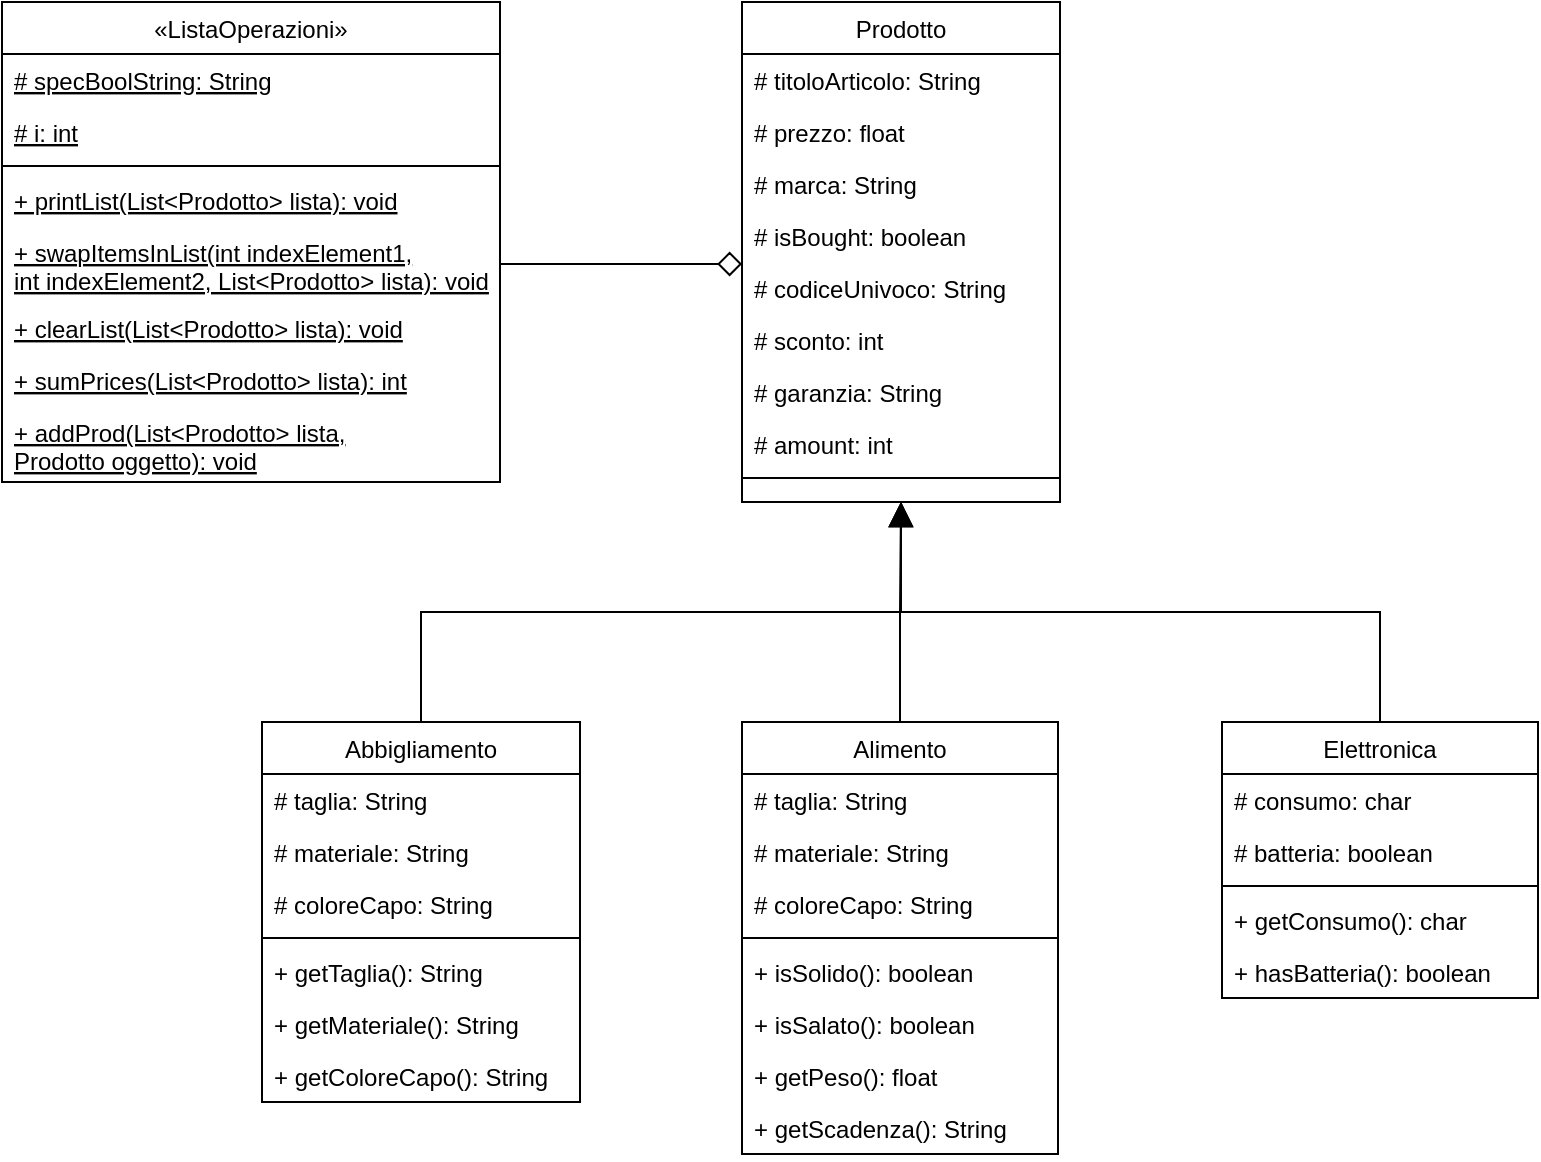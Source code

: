 <mxfile version="25.0.3">
  <diagram id="C5RBs43oDa-KdzZeNtuy" name="Page-1">
    <mxGraphModel dx="1050" dy="569" grid="1" gridSize="10" guides="1" tooltips="1" connect="1" arrows="1" fold="1" page="1" pageScale="1" pageWidth="827" pageHeight="1169" math="0" shadow="0">
      <root>
        <mxCell id="WIyWlLk6GJQsqaUBKTNV-0" />
        <mxCell id="WIyWlLk6GJQsqaUBKTNV-1" parent="WIyWlLk6GJQsqaUBKTNV-0" />
        <mxCell id="cco_EYm3_aqh7Sbk0D8X-5" value="Prodotto" style="swimlane;fontStyle=0;align=center;verticalAlign=top;childLayout=stackLayout;horizontal=1;startSize=26;horizontalStack=0;resizeParent=1;resizeLast=0;collapsible=1;marginBottom=0;rounded=0;shadow=0;strokeWidth=1;" vertex="1" parent="WIyWlLk6GJQsqaUBKTNV-1">
          <mxGeometry x="401" y="40" width="159" height="250" as="geometry">
            <mxRectangle x="230" y="140" width="160" height="26" as="alternateBounds" />
          </mxGeometry>
        </mxCell>
        <mxCell id="cco_EYm3_aqh7Sbk0D8X-6" value="# titoloArticolo: String&#xa;" style="text;align=left;verticalAlign=top;spacingLeft=4;spacingRight=4;overflow=hidden;rotatable=0;points=[[0,0.5],[1,0.5]];portConstraint=eastwest;" vertex="1" parent="cco_EYm3_aqh7Sbk0D8X-5">
          <mxGeometry y="26" width="159" height="26" as="geometry" />
        </mxCell>
        <mxCell id="cco_EYm3_aqh7Sbk0D8X-7" value="# prezzo: float&#xa;" style="text;align=left;verticalAlign=top;spacingLeft=4;spacingRight=4;overflow=hidden;rotatable=0;points=[[0,0.5],[1,0.5]];portConstraint=eastwest;" vertex="1" parent="cco_EYm3_aqh7Sbk0D8X-5">
          <mxGeometry y="52" width="159" height="26" as="geometry" />
        </mxCell>
        <mxCell id="cco_EYm3_aqh7Sbk0D8X-11" value="# marca: String&#xa;" style="text;align=left;verticalAlign=top;spacingLeft=4;spacingRight=4;overflow=hidden;rotatable=0;points=[[0,0.5],[1,0.5]];portConstraint=eastwest;" vertex="1" parent="cco_EYm3_aqh7Sbk0D8X-5">
          <mxGeometry y="78" width="159" height="26" as="geometry" />
        </mxCell>
        <mxCell id="cco_EYm3_aqh7Sbk0D8X-10" value="# isBought: boolean&#xa;" style="text;align=left;verticalAlign=top;spacingLeft=4;spacingRight=4;overflow=hidden;rotatable=0;points=[[0,0.5],[1,0.5]];portConstraint=eastwest;" vertex="1" parent="cco_EYm3_aqh7Sbk0D8X-5">
          <mxGeometry y="104" width="159" height="26" as="geometry" />
        </mxCell>
        <mxCell id="cco_EYm3_aqh7Sbk0D8X-12" value="# codiceUnivoco: String&#xa;" style="text;align=left;verticalAlign=top;spacingLeft=4;spacingRight=4;overflow=hidden;rotatable=0;points=[[0,0.5],[1,0.5]];portConstraint=eastwest;" vertex="1" parent="cco_EYm3_aqh7Sbk0D8X-5">
          <mxGeometry y="130" width="159" height="26" as="geometry" />
        </mxCell>
        <mxCell id="cco_EYm3_aqh7Sbk0D8X-13" value="# sconto: int&#xa;" style="text;align=left;verticalAlign=top;spacingLeft=4;spacingRight=4;overflow=hidden;rotatable=0;points=[[0,0.5],[1,0.5]];portConstraint=eastwest;" vertex="1" parent="cco_EYm3_aqh7Sbk0D8X-5">
          <mxGeometry y="156" width="159" height="26" as="geometry" />
        </mxCell>
        <mxCell id="cco_EYm3_aqh7Sbk0D8X-14" value="# garanzia: String&#xa;" style="text;align=left;verticalAlign=top;spacingLeft=4;spacingRight=4;overflow=hidden;rotatable=0;points=[[0,0.5],[1,0.5]];portConstraint=eastwest;" vertex="1" parent="cco_EYm3_aqh7Sbk0D8X-5">
          <mxGeometry y="182" width="159" height="26" as="geometry" />
        </mxCell>
        <mxCell id="cco_EYm3_aqh7Sbk0D8X-15" value="# amount: int&#xa;&#xa;" style="text;align=left;verticalAlign=top;spacingLeft=4;spacingRight=4;overflow=hidden;rotatable=0;points=[[0,0.5],[1,0.5]];portConstraint=eastwest;" vertex="1" parent="cco_EYm3_aqh7Sbk0D8X-5">
          <mxGeometry y="208" width="159" height="26" as="geometry" />
        </mxCell>
        <mxCell id="cco_EYm3_aqh7Sbk0D8X-8" value="" style="line;html=1;strokeWidth=1;align=left;verticalAlign=middle;spacingTop=-1;spacingLeft=3;spacingRight=3;rotatable=0;labelPosition=right;points=[];portConstraint=eastwest;" vertex="1" parent="cco_EYm3_aqh7Sbk0D8X-5">
          <mxGeometry y="234" width="159" height="8" as="geometry" />
        </mxCell>
        <mxCell id="cco_EYm3_aqh7Sbk0D8X-16" value="«ListaOperazioni»" style="swimlane;fontStyle=0;align=center;verticalAlign=top;childLayout=stackLayout;horizontal=1;startSize=26;horizontalStack=0;resizeParent=1;resizeLast=0;collapsible=1;marginBottom=0;rounded=0;shadow=0;strokeWidth=1;" vertex="1" parent="WIyWlLk6GJQsqaUBKTNV-1">
          <mxGeometry x="31" y="40" width="249" height="240" as="geometry">
            <mxRectangle x="230" y="140" width="160" height="26" as="alternateBounds" />
          </mxGeometry>
        </mxCell>
        <mxCell id="cco_EYm3_aqh7Sbk0D8X-17" value="# specBoolString: String&#xa;" style="text;align=left;verticalAlign=top;spacingLeft=4;spacingRight=4;overflow=hidden;rotatable=0;points=[[0,0.5],[1,0.5]];portConstraint=eastwest;fontStyle=4" vertex="1" parent="cco_EYm3_aqh7Sbk0D8X-16">
          <mxGeometry y="26" width="249" height="26" as="geometry" />
        </mxCell>
        <mxCell id="cco_EYm3_aqh7Sbk0D8X-18" value="# i: int&#xa;" style="text;align=left;verticalAlign=top;spacingLeft=4;spacingRight=4;overflow=hidden;rotatable=0;points=[[0,0.5],[1,0.5]];portConstraint=eastwest;fontStyle=4" vertex="1" parent="cco_EYm3_aqh7Sbk0D8X-16">
          <mxGeometry y="52" width="249" height="26" as="geometry" />
        </mxCell>
        <mxCell id="cco_EYm3_aqh7Sbk0D8X-25" value="" style="line;html=1;strokeWidth=1;align=left;verticalAlign=middle;spacingTop=-1;spacingLeft=3;spacingRight=3;rotatable=0;labelPosition=right;points=[];portConstraint=eastwest;" vertex="1" parent="cco_EYm3_aqh7Sbk0D8X-16">
          <mxGeometry y="78" width="249" height="8" as="geometry" />
        </mxCell>
        <mxCell id="cco_EYm3_aqh7Sbk0D8X-26" value="+ printList(List&lt;Prodotto&gt; lista): void&#xa;" style="text;align=left;verticalAlign=top;spacingLeft=4;spacingRight=4;overflow=hidden;rotatable=0;points=[[0,0.5],[1,0.5]];portConstraint=eastwest;fontStyle=4" vertex="1" parent="cco_EYm3_aqh7Sbk0D8X-16">
          <mxGeometry y="86" width="249" height="26" as="geometry" />
        </mxCell>
        <mxCell id="cco_EYm3_aqh7Sbk0D8X-28" value="+ swapItemsInList(int indexElement1, &#xa;int indexElement2, List&lt;Prodotto&gt; lista): void&#xa;" style="text;align=left;verticalAlign=top;spacingLeft=4;spacingRight=4;overflow=hidden;rotatable=0;points=[[0,0.5],[1,0.5]];portConstraint=eastwest;fontStyle=4" vertex="1" parent="cco_EYm3_aqh7Sbk0D8X-16">
          <mxGeometry y="112" width="249" height="38" as="geometry" />
        </mxCell>
        <mxCell id="cco_EYm3_aqh7Sbk0D8X-29" value="+ clearList(List&lt;Prodotto&gt; lista): void&#xa;" style="text;align=left;verticalAlign=top;spacingLeft=4;spacingRight=4;overflow=hidden;rotatable=0;points=[[0,0.5],[1,0.5]];portConstraint=eastwest;fontStyle=4" vertex="1" parent="cco_EYm3_aqh7Sbk0D8X-16">
          <mxGeometry y="150" width="249" height="26" as="geometry" />
        </mxCell>
        <mxCell id="cco_EYm3_aqh7Sbk0D8X-30" value="+ sumPrices(List&lt;Prodotto&gt; lista): int&#xa;" style="text;align=left;verticalAlign=top;spacingLeft=4;spacingRight=4;overflow=hidden;rotatable=0;points=[[0,0.5],[1,0.5]];portConstraint=eastwest;fontStyle=4" vertex="1" parent="cco_EYm3_aqh7Sbk0D8X-16">
          <mxGeometry y="176" width="249" height="26" as="geometry" />
        </mxCell>
        <mxCell id="cco_EYm3_aqh7Sbk0D8X-31" value="+ addProd(List&lt;Prodotto&gt; lista,&#xa;Prodotto oggetto): void&#xa;" style="text;align=left;verticalAlign=top;spacingLeft=4;spacingRight=4;overflow=hidden;rotatable=0;points=[[0,0.5],[1,0.5]];portConstraint=eastwest;fontStyle=4" vertex="1" parent="cco_EYm3_aqh7Sbk0D8X-16">
          <mxGeometry y="202" width="249" height="38" as="geometry" />
        </mxCell>
        <mxCell id="cco_EYm3_aqh7Sbk0D8X-78" style="edgeStyle=elbowEdgeStyle;rounded=0;orthogonalLoop=1;jettySize=auto;html=1;exitX=0.5;exitY=0;exitDx=0;exitDy=0;endSize=10;endArrow=block;endFill=1;elbow=vertical;" edge="1" parent="WIyWlLk6GJQsqaUBKTNV-1" source="cco_EYm3_aqh7Sbk0D8X-32" target="cco_EYm3_aqh7Sbk0D8X-5">
          <mxGeometry relative="1" as="geometry" />
        </mxCell>
        <mxCell id="cco_EYm3_aqh7Sbk0D8X-32" value="Abbigliamento" style="swimlane;fontStyle=0;align=center;verticalAlign=top;childLayout=stackLayout;horizontal=1;startSize=26;horizontalStack=0;resizeParent=1;resizeLast=0;collapsible=1;marginBottom=0;rounded=0;shadow=0;strokeWidth=1;" vertex="1" parent="WIyWlLk6GJQsqaUBKTNV-1">
          <mxGeometry x="161" y="400" width="159" height="190" as="geometry">
            <mxRectangle x="230" y="140" width="160" height="26" as="alternateBounds" />
          </mxGeometry>
        </mxCell>
        <mxCell id="cco_EYm3_aqh7Sbk0D8X-33" value="# taglia: String&#xa;" style="text;align=left;verticalAlign=top;spacingLeft=4;spacingRight=4;overflow=hidden;rotatable=0;points=[[0,0.5],[1,0.5]];portConstraint=eastwest;" vertex="1" parent="cco_EYm3_aqh7Sbk0D8X-32">
          <mxGeometry y="26" width="159" height="26" as="geometry" />
        </mxCell>
        <mxCell id="cco_EYm3_aqh7Sbk0D8X-42" value="# materiale: String&#xa;" style="text;align=left;verticalAlign=top;spacingLeft=4;spacingRight=4;overflow=hidden;rotatable=0;points=[[0,0.5],[1,0.5]];portConstraint=eastwest;" vertex="1" parent="cco_EYm3_aqh7Sbk0D8X-32">
          <mxGeometry y="52" width="159" height="26" as="geometry" />
        </mxCell>
        <mxCell id="cco_EYm3_aqh7Sbk0D8X-43" value="# coloreCapo: String&#xa;" style="text;align=left;verticalAlign=top;spacingLeft=4;spacingRight=4;overflow=hidden;rotatable=0;points=[[0,0.5],[1,0.5]];portConstraint=eastwest;" vertex="1" parent="cco_EYm3_aqh7Sbk0D8X-32">
          <mxGeometry y="78" width="159" height="26" as="geometry" />
        </mxCell>
        <mxCell id="cco_EYm3_aqh7Sbk0D8X-41" value="" style="line;html=1;strokeWidth=1;align=left;verticalAlign=middle;spacingTop=-1;spacingLeft=3;spacingRight=3;rotatable=0;labelPosition=right;points=[];portConstraint=eastwest;" vertex="1" parent="cco_EYm3_aqh7Sbk0D8X-32">
          <mxGeometry y="104" width="159" height="8" as="geometry" />
        </mxCell>
        <mxCell id="cco_EYm3_aqh7Sbk0D8X-44" value="+ getTaglia(): String&#xa;" style="text;align=left;verticalAlign=top;spacingLeft=4;spacingRight=4;overflow=hidden;rotatable=0;points=[[0,0.5],[1,0.5]];portConstraint=eastwest;" vertex="1" parent="cco_EYm3_aqh7Sbk0D8X-32">
          <mxGeometry y="112" width="159" height="26" as="geometry" />
        </mxCell>
        <mxCell id="cco_EYm3_aqh7Sbk0D8X-45" value="+ getMateriale(): String&#xa;" style="text;align=left;verticalAlign=top;spacingLeft=4;spacingRight=4;overflow=hidden;rotatable=0;points=[[0,0.5],[1,0.5]];portConstraint=eastwest;" vertex="1" parent="cco_EYm3_aqh7Sbk0D8X-32">
          <mxGeometry y="138" width="159" height="26" as="geometry" />
        </mxCell>
        <mxCell id="cco_EYm3_aqh7Sbk0D8X-46" value="+ getColoreCapo(): String&#xa;" style="text;align=left;verticalAlign=top;spacingLeft=4;spacingRight=4;overflow=hidden;rotatable=0;points=[[0,0.5],[1,0.5]];portConstraint=eastwest;" vertex="1" parent="cco_EYm3_aqh7Sbk0D8X-32">
          <mxGeometry y="164" width="159" height="26" as="geometry" />
        </mxCell>
        <mxCell id="cco_EYm3_aqh7Sbk0D8X-76" style="edgeStyle=elbowEdgeStyle;rounded=0;orthogonalLoop=1;jettySize=auto;html=1;exitX=0.5;exitY=0;exitDx=0;exitDy=0;endSize=10;elbow=vertical;endArrow=block;endFill=1;" edge="1" parent="WIyWlLk6GJQsqaUBKTNV-1" source="cco_EYm3_aqh7Sbk0D8X-47" target="cco_EYm3_aqh7Sbk0D8X-5">
          <mxGeometry relative="1" as="geometry" />
        </mxCell>
        <mxCell id="cco_EYm3_aqh7Sbk0D8X-47" value="Alimento" style="swimlane;fontStyle=0;align=center;verticalAlign=top;childLayout=stackLayout;horizontal=1;startSize=26;horizontalStack=0;resizeParent=1;resizeLast=0;collapsible=1;marginBottom=0;rounded=0;shadow=0;strokeWidth=1;" vertex="1" parent="WIyWlLk6GJQsqaUBKTNV-1">
          <mxGeometry x="401" y="400" width="158" height="216" as="geometry">
            <mxRectangle x="230" y="140" width="160" height="26" as="alternateBounds" />
          </mxGeometry>
        </mxCell>
        <mxCell id="cco_EYm3_aqh7Sbk0D8X-48" value="# taglia: String&#xa;" style="text;align=left;verticalAlign=top;spacingLeft=4;spacingRight=4;overflow=hidden;rotatable=0;points=[[0,0.5],[1,0.5]];portConstraint=eastwest;" vertex="1" parent="cco_EYm3_aqh7Sbk0D8X-47">
          <mxGeometry y="26" width="158" height="26" as="geometry" />
        </mxCell>
        <mxCell id="cco_EYm3_aqh7Sbk0D8X-49" value="# materiale: String&#xa;" style="text;align=left;verticalAlign=top;spacingLeft=4;spacingRight=4;overflow=hidden;rotatable=0;points=[[0,0.5],[1,0.5]];portConstraint=eastwest;" vertex="1" parent="cco_EYm3_aqh7Sbk0D8X-47">
          <mxGeometry y="52" width="158" height="26" as="geometry" />
        </mxCell>
        <mxCell id="cco_EYm3_aqh7Sbk0D8X-50" value="# coloreCapo: String&#xa;" style="text;align=left;verticalAlign=top;spacingLeft=4;spacingRight=4;overflow=hidden;rotatable=0;points=[[0,0.5],[1,0.5]];portConstraint=eastwest;" vertex="1" parent="cco_EYm3_aqh7Sbk0D8X-47">
          <mxGeometry y="78" width="158" height="26" as="geometry" />
        </mxCell>
        <mxCell id="cco_EYm3_aqh7Sbk0D8X-51" value="" style="line;html=1;strokeWidth=1;align=left;verticalAlign=middle;spacingTop=-1;spacingLeft=3;spacingRight=3;rotatable=0;labelPosition=right;points=[];portConstraint=eastwest;" vertex="1" parent="cco_EYm3_aqh7Sbk0D8X-47">
          <mxGeometry y="104" width="158" height="8" as="geometry" />
        </mxCell>
        <mxCell id="cco_EYm3_aqh7Sbk0D8X-52" value="+ isSolido(): boolean&#xa;" style="text;align=left;verticalAlign=top;spacingLeft=4;spacingRight=4;overflow=hidden;rotatable=0;points=[[0,0.5],[1,0.5]];portConstraint=eastwest;" vertex="1" parent="cco_EYm3_aqh7Sbk0D8X-47">
          <mxGeometry y="112" width="158" height="26" as="geometry" />
        </mxCell>
        <mxCell id="cco_EYm3_aqh7Sbk0D8X-53" value="+ isSalato(): boolean&#xa;" style="text;align=left;verticalAlign=top;spacingLeft=4;spacingRight=4;overflow=hidden;rotatable=0;points=[[0,0.5],[1,0.5]];portConstraint=eastwest;" vertex="1" parent="cco_EYm3_aqh7Sbk0D8X-47">
          <mxGeometry y="138" width="158" height="26" as="geometry" />
        </mxCell>
        <mxCell id="cco_EYm3_aqh7Sbk0D8X-54" value="+ getPeso(): float&#xa;" style="text;align=left;verticalAlign=top;spacingLeft=4;spacingRight=4;overflow=hidden;rotatable=0;points=[[0,0.5],[1,0.5]];portConstraint=eastwest;" vertex="1" parent="cco_EYm3_aqh7Sbk0D8X-47">
          <mxGeometry y="164" width="158" height="26" as="geometry" />
        </mxCell>
        <mxCell id="cco_EYm3_aqh7Sbk0D8X-55" value="+ getScadenza(): String&#xa;" style="text;align=left;verticalAlign=top;spacingLeft=4;spacingRight=4;overflow=hidden;rotatable=0;points=[[0,0.5],[1,0.5]];portConstraint=eastwest;" vertex="1" parent="cco_EYm3_aqh7Sbk0D8X-47">
          <mxGeometry y="190" width="158" height="26" as="geometry" />
        </mxCell>
        <mxCell id="cco_EYm3_aqh7Sbk0D8X-77" style="edgeStyle=elbowEdgeStyle;rounded=0;orthogonalLoop=1;jettySize=auto;html=1;exitX=0.5;exitY=0;exitDx=0;exitDy=0;elbow=vertical;endSize=10;endArrow=block;endFill=1;" edge="1" parent="WIyWlLk6GJQsqaUBKTNV-1" source="cco_EYm3_aqh7Sbk0D8X-65" target="cco_EYm3_aqh7Sbk0D8X-5">
          <mxGeometry relative="1" as="geometry" />
        </mxCell>
        <mxCell id="cco_EYm3_aqh7Sbk0D8X-65" value="Elettronica" style="swimlane;fontStyle=0;align=center;verticalAlign=top;childLayout=stackLayout;horizontal=1;startSize=26;horizontalStack=0;resizeParent=1;resizeLast=0;collapsible=1;marginBottom=0;rounded=0;shadow=0;strokeWidth=1;" vertex="1" parent="WIyWlLk6GJQsqaUBKTNV-1">
          <mxGeometry x="641" y="400" width="158" height="138" as="geometry">
            <mxRectangle x="230" y="140" width="160" height="26" as="alternateBounds" />
          </mxGeometry>
        </mxCell>
        <mxCell id="cco_EYm3_aqh7Sbk0D8X-66" value="# consumo: char&#xa;" style="text;align=left;verticalAlign=top;spacingLeft=4;spacingRight=4;overflow=hidden;rotatable=0;points=[[0,0.5],[1,0.5]];portConstraint=eastwest;" vertex="1" parent="cco_EYm3_aqh7Sbk0D8X-65">
          <mxGeometry y="26" width="158" height="26" as="geometry" />
        </mxCell>
        <mxCell id="cco_EYm3_aqh7Sbk0D8X-67" value="# batteria: boolean&#xa;" style="text;align=left;verticalAlign=top;spacingLeft=4;spacingRight=4;overflow=hidden;rotatable=0;points=[[0,0.5],[1,0.5]];portConstraint=eastwest;" vertex="1" parent="cco_EYm3_aqh7Sbk0D8X-65">
          <mxGeometry y="52" width="158" height="26" as="geometry" />
        </mxCell>
        <mxCell id="cco_EYm3_aqh7Sbk0D8X-69" value="" style="line;html=1;strokeWidth=1;align=left;verticalAlign=middle;spacingTop=-1;spacingLeft=3;spacingRight=3;rotatable=0;labelPosition=right;points=[];portConstraint=eastwest;" vertex="1" parent="cco_EYm3_aqh7Sbk0D8X-65">
          <mxGeometry y="78" width="158" height="8" as="geometry" />
        </mxCell>
        <mxCell id="cco_EYm3_aqh7Sbk0D8X-70" value="+ getConsumo(): char&#xa;" style="text;align=left;verticalAlign=top;spacingLeft=4;spacingRight=4;overflow=hidden;rotatable=0;points=[[0,0.5],[1,0.5]];portConstraint=eastwest;" vertex="1" parent="cco_EYm3_aqh7Sbk0D8X-65">
          <mxGeometry y="86" width="158" height="26" as="geometry" />
        </mxCell>
        <mxCell id="cco_EYm3_aqh7Sbk0D8X-71" value="+ hasBatteria(): boolean&#xa;" style="text;align=left;verticalAlign=top;spacingLeft=4;spacingRight=4;overflow=hidden;rotatable=0;points=[[0,0.5],[1,0.5]];portConstraint=eastwest;" vertex="1" parent="cco_EYm3_aqh7Sbk0D8X-65">
          <mxGeometry y="112" width="158" height="26" as="geometry" />
        </mxCell>
        <mxCell id="cco_EYm3_aqh7Sbk0D8X-79" style="edgeStyle=elbowEdgeStyle;rounded=0;orthogonalLoop=1;jettySize=auto;html=1;exitX=1;exitY=0.5;exitDx=0;exitDy=0;endSize=10;endArrow=diamond;endFill=0;" edge="1" parent="WIyWlLk6GJQsqaUBKTNV-1" source="cco_EYm3_aqh7Sbk0D8X-28" target="cco_EYm3_aqh7Sbk0D8X-5">
          <mxGeometry relative="1" as="geometry">
            <Array as="points">
              <mxPoint x="341" y="171" />
            </Array>
          </mxGeometry>
        </mxCell>
      </root>
    </mxGraphModel>
  </diagram>
</mxfile>
